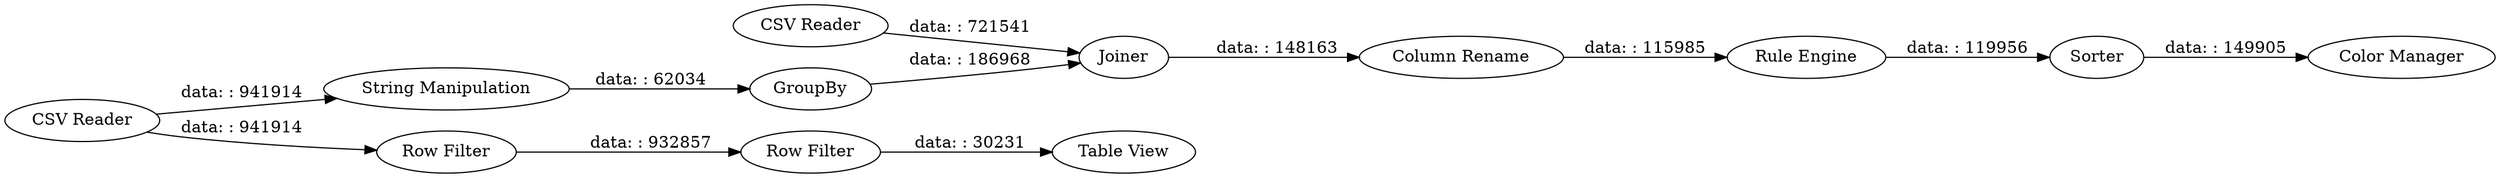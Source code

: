 digraph {
	"-4917789586493604124_42" [label="CSV Reader"]
	"-4917789586493604124_30" [label="Rule Engine"]
	"-4917789586493604124_21" [label=Joiner]
	"-4917789586493604124_23" [label="String Manipulation"]
	"-4917789586493604124_1" [label="CSV Reader"]
	"-4917789586493604124_33" [label="Color Manager"]
	"-4917789586493604124_38" [label="Row Filter"]
	"-4917789586493604124_41" [label="Table View"]
	"-4917789586493604124_29" [label="Column Rename"]
	"-4917789586493604124_2" [label=GroupBy]
	"-4917789586493604124_39" [label="Row Filter"]
	"-4917789586493604124_31" [label=Sorter]
	"-4917789586493604124_31" -> "-4917789586493604124_33" [label="data: : 149905"]
	"-4917789586493604124_29" -> "-4917789586493604124_30" [label="data: : 115985"]
	"-4917789586493604124_2" -> "-4917789586493604124_21" [label="data: : 186968"]
	"-4917789586493604124_30" -> "-4917789586493604124_31" [label="data: : 119956"]
	"-4917789586493604124_38" -> "-4917789586493604124_39" [label="data: : 932857"]
	"-4917789586493604124_1" -> "-4917789586493604124_38" [label="data: : 941914"]
	"-4917789586493604124_39" -> "-4917789586493604124_41" [label="data: : 30231"]
	"-4917789586493604124_23" -> "-4917789586493604124_2" [label="data: : 62034"]
	"-4917789586493604124_21" -> "-4917789586493604124_29" [label="data: : 148163"]
	"-4917789586493604124_1" -> "-4917789586493604124_23" [label="data: : 941914"]
	"-4917789586493604124_42" -> "-4917789586493604124_21" [label="data: : 721541"]
	rankdir=LR
}
